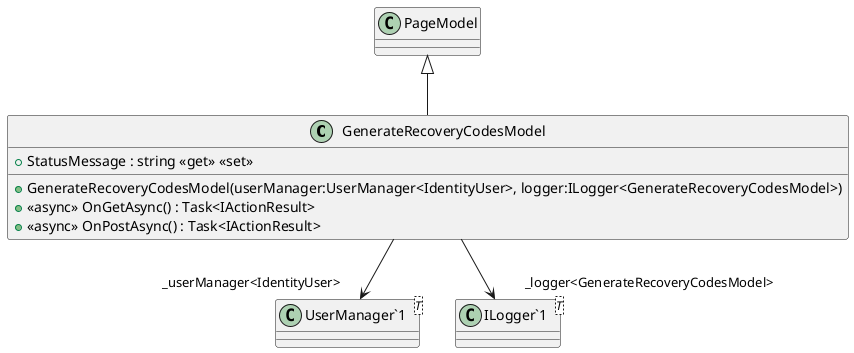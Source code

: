 @startuml
class GenerateRecoveryCodesModel {
    + GenerateRecoveryCodesModel(userManager:UserManager<IdentityUser>, logger:ILogger<GenerateRecoveryCodesModel>)
    + StatusMessage : string <<get>> <<set>>
    + <<async>> OnGetAsync() : Task<IActionResult>
    + <<async>> OnPostAsync() : Task<IActionResult>
}
class "UserManager`1"<T> {
}
class "ILogger`1"<T> {
}
PageModel <|-- GenerateRecoveryCodesModel
GenerateRecoveryCodesModel --> "_userManager<IdentityUser>" "UserManager`1"
GenerateRecoveryCodesModel --> "_logger<GenerateRecoveryCodesModel>" "ILogger`1"
@enduml
